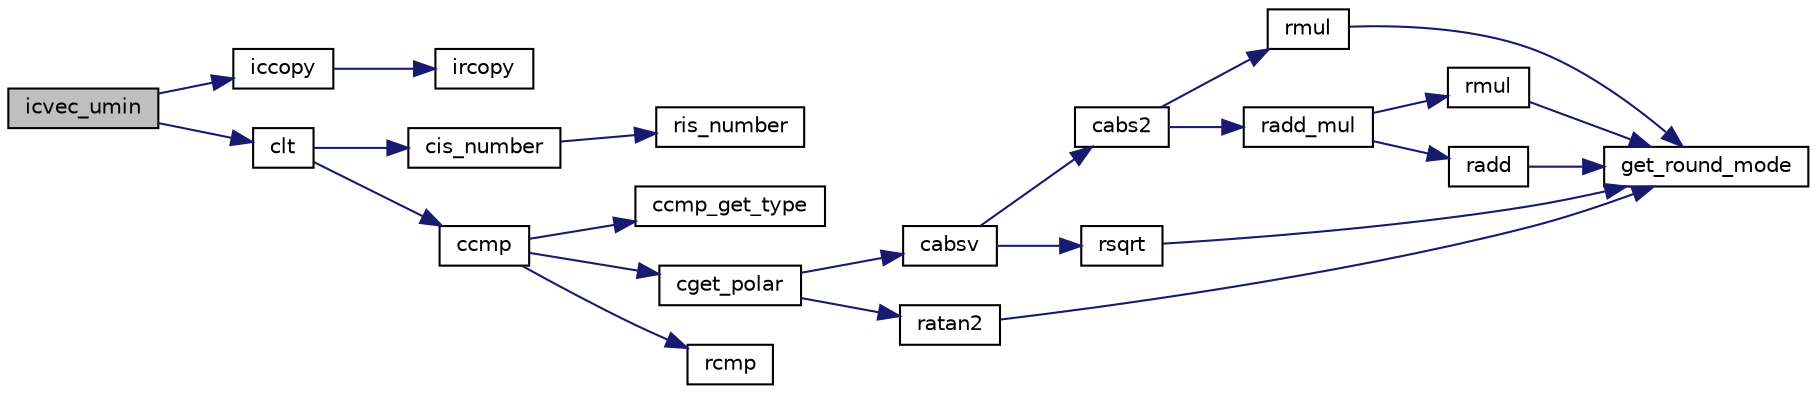 digraph "icvec_umin"
{
  edge [fontname="Helvetica",fontsize="10",labelfontname="Helvetica",labelfontsize="10"];
  node [fontname="Helvetica",fontsize="10",shape=record];
  rankdir="LR";
  Node705 [label="icvec_umin",height=0.2,width=0.4,color="black", fillcolor="grey75", style="filled", fontcolor="black"];
  Node705 -> Node706 [color="midnightblue",fontsize="10",style="solid",fontname="Helvetica"];
  Node706 [label="iccopy",height=0.2,width=0.4,color="black", fillcolor="white", style="filled",URL="$icmulti_8c.html#a0e3f5efa94c1a1e8cc0a527d6cbcbdee",tooltip="コピー [y0,y1]=[x0,x1]. "];
  Node706 -> Node707 [color="midnightblue",fontsize="10",style="solid",fontname="Helvetica"];
  Node707 [label="ircopy",height=0.2,width=0.4,color="black", fillcolor="white", style="filled",URL="$irmulti_8c.html#aaf2192a33e04cbba12da47550fde287e",tooltip="コピー [y0,y1]=[x0,x1]. "];
  Node705 -> Node708 [color="midnightblue",fontsize="10",style="solid",fontname="Helvetica"];
  Node708 [label="clt",height=0.2,width=0.4,color="black", fillcolor="white", style="filled",URL="$cmulti_8c.html#a81433c1bc71500e9b248de08757c78cd",tooltip="cmulti型の値の比較 x<y "];
  Node708 -> Node709 [color="midnightblue",fontsize="10",style="solid",fontname="Helvetica"];
  Node709 [label="cis_number",height=0.2,width=0.4,color="black", fillcolor="white", style="filled",URL="$cmulti_8c.html#a0873a88220c125143451a70a83a712f6",tooltip="cmulti型が数であるかの判定. "];
  Node709 -> Node710 [color="midnightblue",fontsize="10",style="solid",fontname="Helvetica"];
  Node710 [label="ris_number",height=0.2,width=0.4,color="black", fillcolor="white", style="filled",URL="$is__rmulti_8h.html#a02c3c838634809fb6260ab78926b5f8b",tooltip="rmulti型が数であるかの判定. "];
  Node708 -> Node711 [color="midnightblue",fontsize="10",style="solid",fontname="Helvetica"];
  Node711 [label="ccmp",height=0.2,width=0.4,color="black", fillcolor="white", style="filled",URL="$cmulti_8c.html#a9d30ad3cd5a86d816ac906db4d8dfbff",tooltip="cmulti型の値の比較 x<=>y "];
  Node711 -> Node712 [color="midnightblue",fontsize="10",style="solid",fontname="Helvetica"];
  Node712 [label="ccmp_get_type",height=0.2,width=0.4,color="black", fillcolor="white", style="filled",URL="$cmulti_8c.html#ad4e2a45b385acf35da73368b3eb29cad",tooltip="cmulti型の値の比較 x<=>y の方法の取得 "];
  Node711 -> Node713 [color="midnightblue",fontsize="10",style="solid",fontname="Helvetica"];
  Node713 [label="cget_polar",height=0.2,width=0.4,color="black", fillcolor="white", style="filled",URL="$cmulti_8c.html#a1244b9bf1f9c3419f0d161e8ab7c94a1",tooltip="cmulti型の極座標 z=r*exp(i*theta) "];
  Node713 -> Node714 [color="midnightblue",fontsize="10",style="solid",fontname="Helvetica"];
  Node714 [label="cabsv",height=0.2,width=0.4,color="black", fillcolor="white", style="filled",URL="$cmulti_8c.html#ae6aa56ed1fbc6ffe1d33b6dea08330af",tooltip="cmulti型の絶対値 y=abs(x) "];
  Node714 -> Node715 [color="midnightblue",fontsize="10",style="solid",fontname="Helvetica"];
  Node715 [label="cabs2",height=0.2,width=0.4,color="black", fillcolor="white", style="filled",URL="$cmulti_8c.html#a11731685d9039dad69dd6b81acb1b64a",tooltip="cmulti型の絶対値の平方 y=abs(x)^2 "];
  Node715 -> Node716 [color="midnightblue",fontsize="10",style="solid",fontname="Helvetica"];
  Node716 [label="rmul",height=0.2,width=0.4,color="black", fillcolor="white", style="filled",URL="$is__rmulti_8h.html#a823702afaeee275caf7d0946679b3292",tooltip="rmulti型の掛け算 z=x*y "];
  Node716 -> Node717 [color="midnightblue",fontsize="10",style="solid",fontname="Helvetica"];
  Node717 [label="get_round_mode",height=0.2,width=0.4,color="black", fillcolor="white", style="filled",URL="$rmulti_8c.html#a87ddf80272b2d930dcc2d3466a9b1d74",tooltip="rmulti型の丸めモードの状態の取得. "];
  Node715 -> Node718 [color="midnightblue",fontsize="10",style="solid",fontname="Helvetica"];
  Node718 [label="radd_mul",height=0.2,width=0.4,color="black", fillcolor="white", style="filled",URL="$is__rmulti_8h.html#a05f48c1dd7a3fde008998c2533c5909c",tooltip="rmulti型の掛け算の加算 z+=x*y "];
  Node718 -> Node719 [color="midnightblue",fontsize="10",style="solid",fontname="Helvetica"];
  Node719 [label="rmul",height=0.2,width=0.4,color="black", fillcolor="white", style="filled",URL="$rmulti_8c.html#a823702afaeee275caf7d0946679b3292",tooltip="rmulti型の掛け算 z=x*y "];
  Node719 -> Node717 [color="midnightblue",fontsize="10",style="solid",fontname="Helvetica"];
  Node718 -> Node720 [color="midnightblue",fontsize="10",style="solid",fontname="Helvetica"];
  Node720 [label="radd",height=0.2,width=0.4,color="black", fillcolor="white", style="filled",URL="$rmulti_8c.html#a813e20e23a783bb1cf2e65a9f16ae34d",tooltip="rmulti型の足し算 z=x+y "];
  Node720 -> Node717 [color="midnightblue",fontsize="10",style="solid",fontname="Helvetica"];
  Node714 -> Node721 [color="midnightblue",fontsize="10",style="solid",fontname="Helvetica"];
  Node721 [label="rsqrt",height=0.2,width=0.4,color="black", fillcolor="white", style="filled",URL="$is__rmulti_8h.html#a26662dbe8af4b87190d09ee080a6c18f",tooltip="rmulti型の計算 y=sqrt(x) "];
  Node721 -> Node717 [color="midnightblue",fontsize="10",style="solid",fontname="Helvetica"];
  Node713 -> Node722 [color="midnightblue",fontsize="10",style="solid",fontname="Helvetica"];
  Node722 [label="ratan2",height=0.2,width=0.4,color="black", fillcolor="white", style="filled",URL="$is__rmulti_8h.html#a1e020fe475737e887f7d5a969bc53e1a",tooltip="rmulti型の計算 y=arctan(x/y) "];
  Node722 -> Node717 [color="midnightblue",fontsize="10",style="solid",fontname="Helvetica"];
  Node711 -> Node723 [color="midnightblue",fontsize="10",style="solid",fontname="Helvetica"];
  Node723 [label="rcmp",height=0.2,width=0.4,color="black", fillcolor="white", style="filled",URL="$is__rmulti_8h.html#aa7f2e03f88a388911123c82ad3f36b16",tooltip="rmulti型の値の比較 x<=>y "];
}
